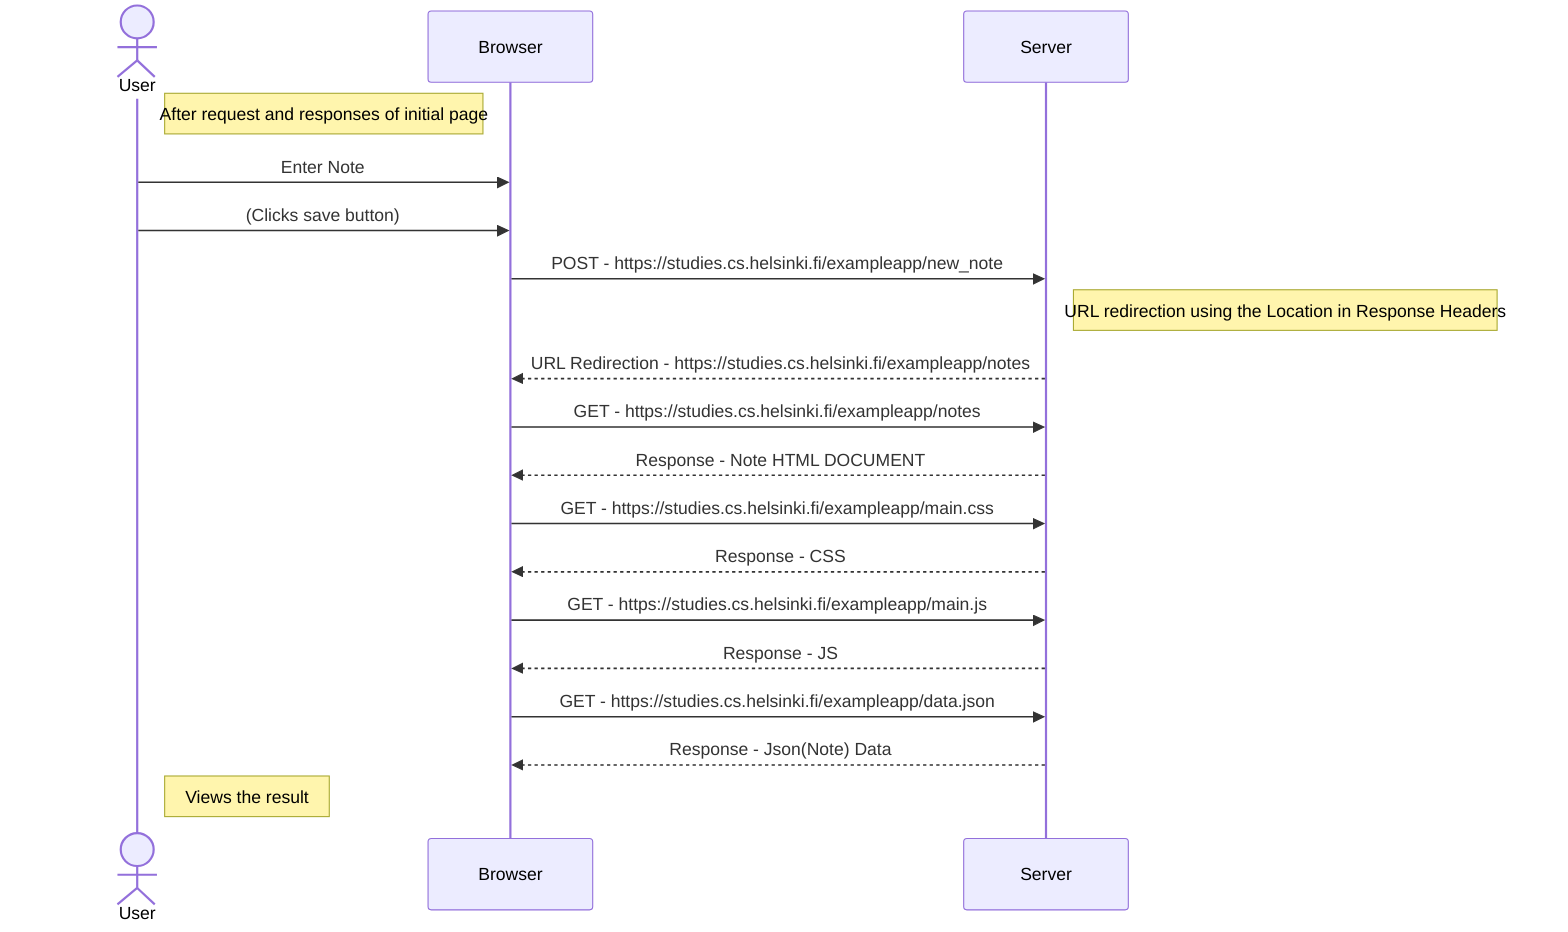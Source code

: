 sequenceDiagram
        actor User

        Note right of User: After request and responses of initial page 

        User->>Browser: Enter Note
        User->>Browser: (Clicks save button)
        Browser->>Server: POST - https://studies.cs.helsinki.fi/exampleapp/new_note
        
        Note right of Server: URL redirection using the Location in Response Headers
        Server-->>Browser: URL Redirection - https://studies.cs.helsinki.fi/exampleapp/notes 

        Browser->>Server: GET - https://studies.cs.helsinki.fi/exampleapp/notes
        
        Server-->>Browser: Response - Note HTML DOCUMENT

        Browser->>Server: GET - https://studies.cs.helsinki.fi/exampleapp/main.css

        Server-->>Browser: Response - CSS

        Browser->>Server: GET - https://studies.cs.helsinki.fi/exampleapp/main.js
        
        Server-->>Browser: Response - JS

        Browser->>Server: GET - https://studies.cs.helsinki.fi/exampleapp/data.json
        
        Server-->>Browser: Response - Json(Note) Data

        Note right of User: Views the result